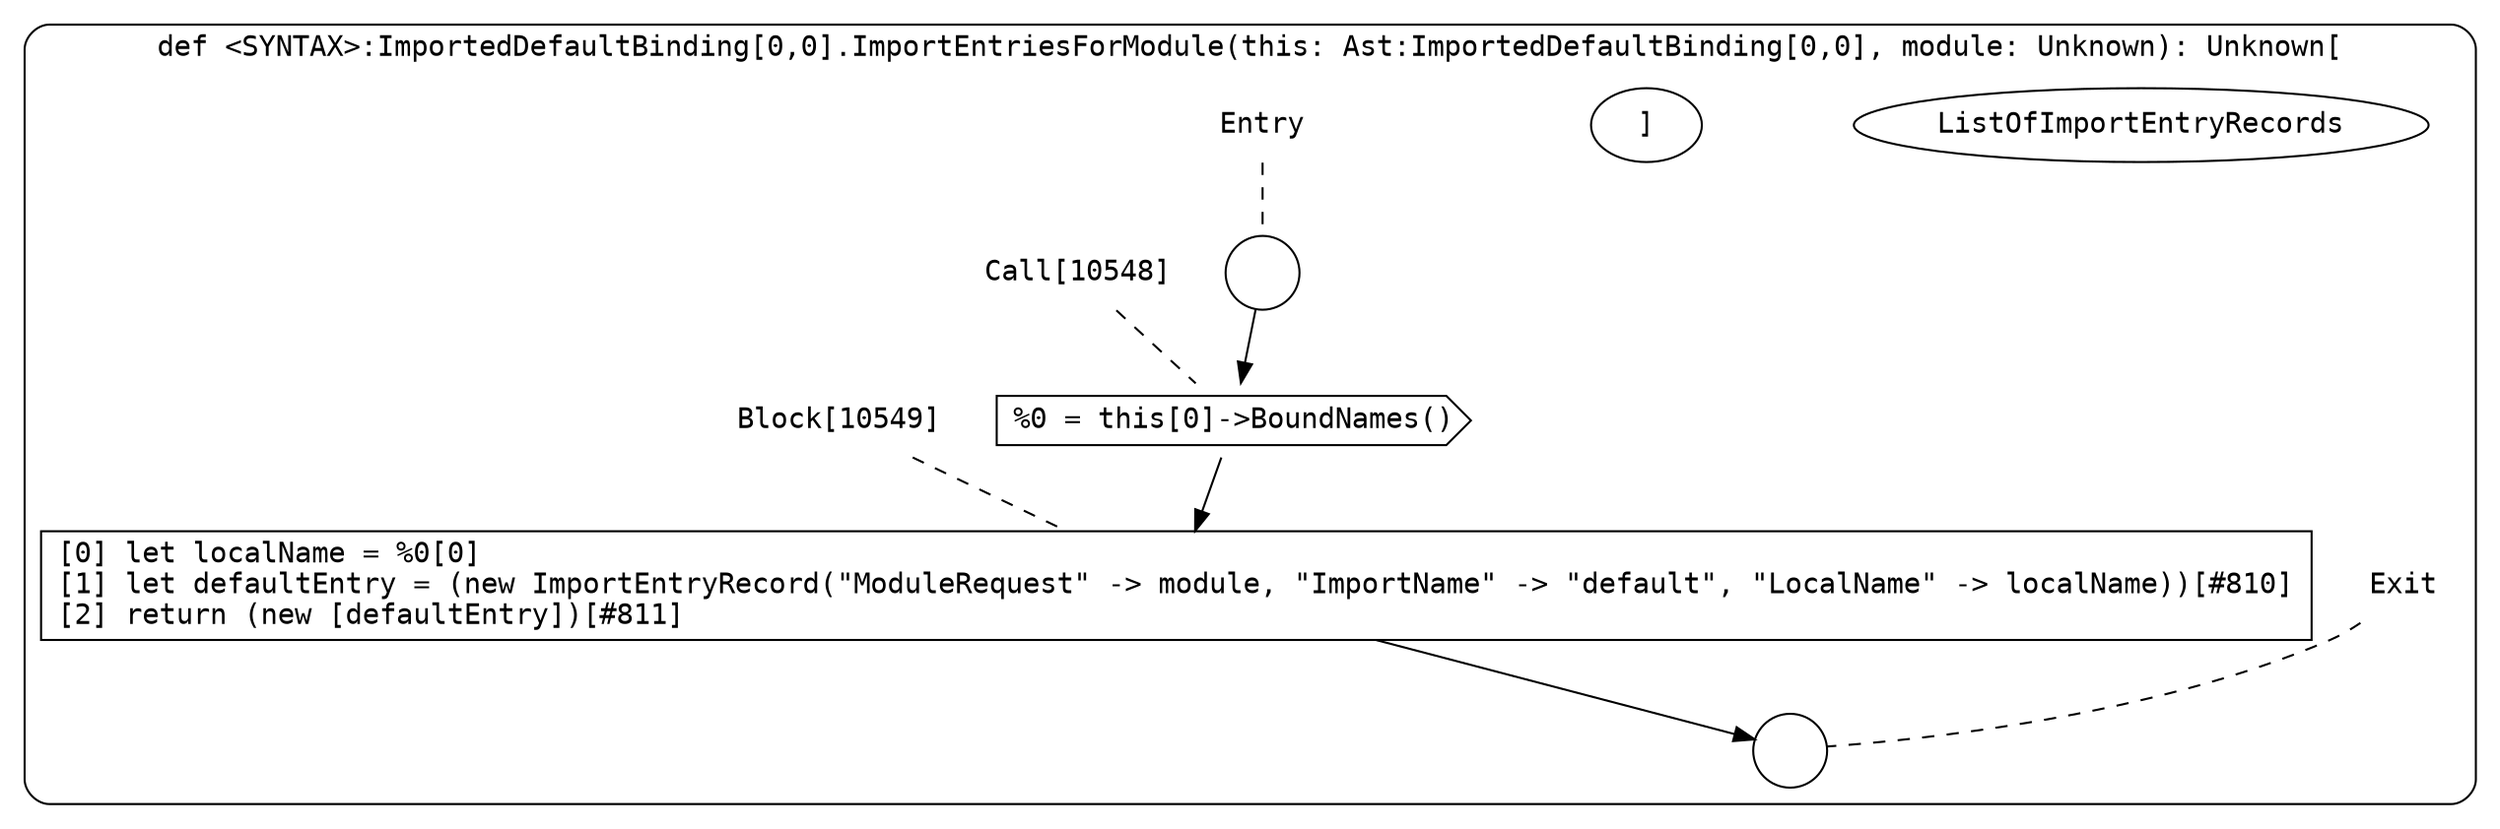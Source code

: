 digraph {
  graph [fontname = "Consolas"]
  node [fontname = "Consolas"]
  edge [fontname = "Consolas"]
  subgraph cluster1916 {
    label = "def <SYNTAX>:ImportedDefaultBinding[0,0].ImportEntriesForModule(this: Ast:ImportedDefaultBinding[0,0], module: Unknown): Unknown["ListOfImportEntryRecords"]"
    style = rounded
    cluster1916_entry_name [shape=none, label=<<font color="black">Entry</font>>]
    cluster1916_entry_name -> cluster1916_entry [arrowhead=none, color="black", style=dashed]
    cluster1916_entry [shape=circle label=" " color="black" fillcolor="white" style=filled]
    cluster1916_entry -> node10548 [color="black"]
    cluster1916_exit_name [shape=none, label=<<font color="black">Exit</font>>]
    cluster1916_exit_name -> cluster1916_exit [arrowhead=none, color="black", style=dashed]
    cluster1916_exit [shape=circle label=" " color="black" fillcolor="white" style=filled]
    node10548_name [shape=none, label=<<font color="black">Call[10548]</font>>]
    node10548_name -> node10548 [arrowhead=none, color="black", style=dashed]
    node10548 [shape=cds, label=<<font color="black">%0 = this[0]-&gt;BoundNames()</font>> color="black" fillcolor="white", style=filled]
    node10548 -> node10549 [color="black"]
    node10549_name [shape=none, label=<<font color="black">Block[10549]</font>>]
    node10549_name -> node10549 [arrowhead=none, color="black", style=dashed]
    node10549 [shape=box, label=<<font color="black">[0] let localName = %0[0]<BR ALIGN="LEFT"/>[1] let defaultEntry = (new ImportEntryRecord(&quot;ModuleRequest&quot; -&gt; module, &quot;ImportName&quot; -&gt; &quot;default&quot;, &quot;LocalName&quot; -&gt; localName))[#810]<BR ALIGN="LEFT"/>[2] return (new [defaultEntry])[#811]<BR ALIGN="LEFT"/></font>> color="black" fillcolor="white", style=filled]
    node10549 -> cluster1916_exit [color="black"]
  }
}